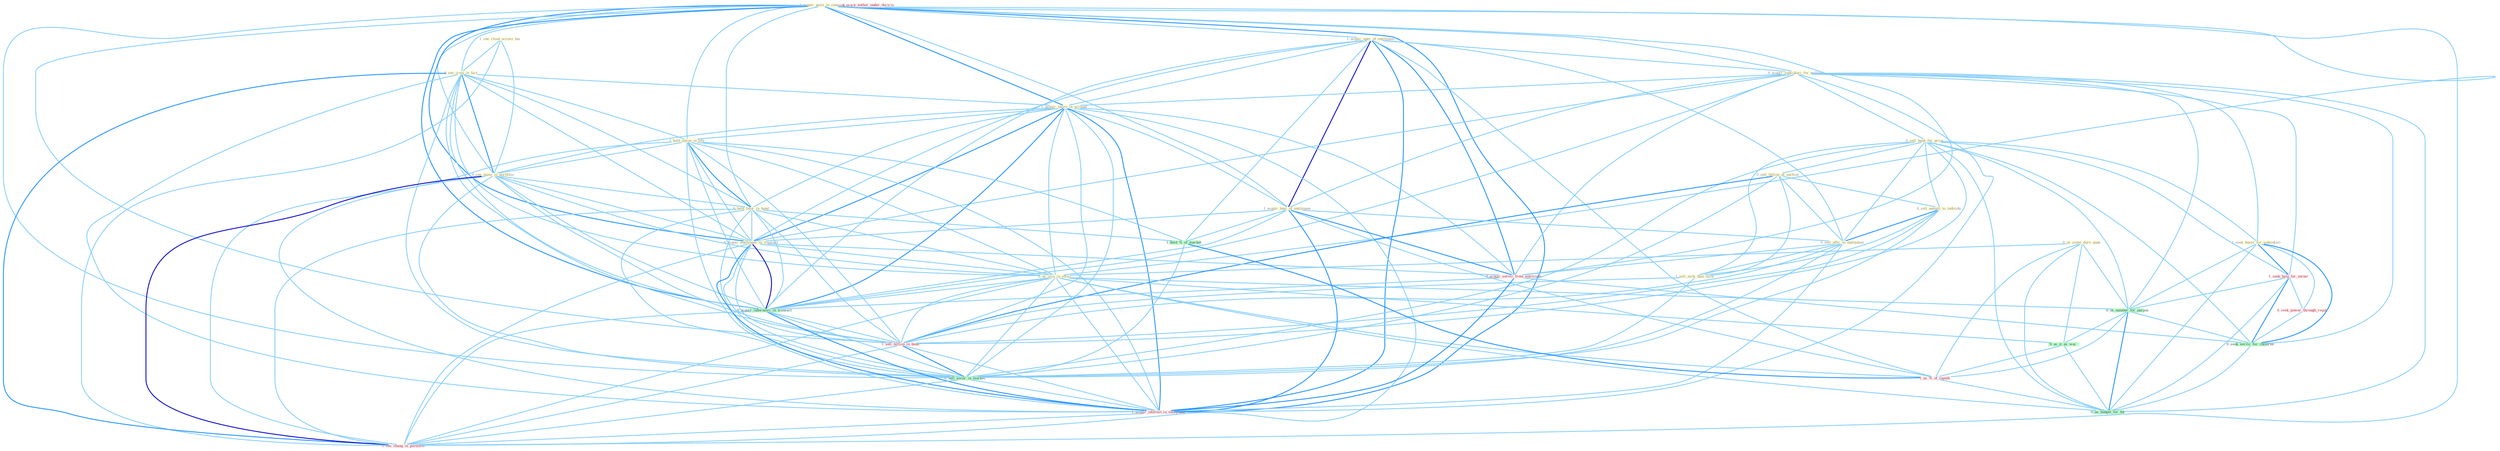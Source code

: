 Graph G{ 
    node
    [shape=polygon,style=filled,width=.5,height=.06,color="#BDFCC9",fixedsize=true,fontsize=4,
    fontcolor="#2f4f4f"];
    {node
    [color="#ffffe0", fontcolor="#8b7d6b"] "1_acquir_posit_in_compani " "1_acquir_oper_of_entitynam " "1_see_cloud_across_bai " "0_see_ironi_in_fact " "0_acquir_subsidiari_for_million " "0_sell_bank_for_price " "1_acquir_share_in_account " "0_us_some_dure_quak " "1_hold_anyon_in_life " "0_sell_billion_at_auction " "1_acquir_busi_of_entitynam " "0_sell_annuiti_to_individu " "0_see_name_in_portfolio " "0_hold_futur_in_hand " "0_acquir_entitynam_in_transact " "0_sell_offic_to_entitynam " "1_seek_buyer_for_subsidiari " "1_sell_milk_than_milk " "0_us_issu_in_effort "}
{node [color="#fff0f5", fontcolor="#b22222"] "1_seek_help_for_owner " "0_acquir_servic_from_entitynam " "0_seek_power_through_regul " "1_sell_billion_in_bond " "1_usurp_author_under_doctrin " "1_us_%_of_capabl " "1_acquir_interest_in_entitynam " "1_see_chang_in_portfolio "}
edge [color="#B0E2FF"];

	"1_acquir_posit_in_compani " -- "1_acquir_oper_of_entitynam " [w="1", color="#87cefa" ];
	"1_acquir_posit_in_compani " -- "0_see_ironi_in_fact " [w="1", color="#87cefa" ];
	"1_acquir_posit_in_compani " -- "0_acquir_subsidiari_for_million " [w="1", color="#87cefa" ];
	"1_acquir_posit_in_compani " -- "1_acquir_share_in_account " [w="2", color="#1e90ff" , len=0.8];
	"1_acquir_posit_in_compani " -- "1_hold_anyon_in_life " [w="1", color="#87cefa" ];
	"1_acquir_posit_in_compani " -- "1_acquir_busi_of_entitynam " [w="1", color="#87cefa" ];
	"1_acquir_posit_in_compani " -- "0_see_name_in_portfolio " [w="1", color="#87cefa" ];
	"1_acquir_posit_in_compani " -- "0_hold_futur_in_hand " [w="1", color="#87cefa" ];
	"1_acquir_posit_in_compani " -- "0_acquir_entitynam_in_transact " [w="2", color="#1e90ff" , len=0.8];
	"1_acquir_posit_in_compani " -- "0_us_issu_in_effort " [w="1", color="#87cefa" ];
	"1_acquir_posit_in_compani " -- "0_acquir_servic_from_entitynam " [w="1", color="#87cefa" ];
	"1_acquir_posit_in_compani " -- "0_acquir_laboratori_in_transact " [w="2", color="#1e90ff" , len=0.8];
	"1_acquir_posit_in_compani " -- "1_sell_billion_in_bond " [w="1", color="#87cefa" ];
	"1_acquir_posit_in_compani " -- "0_sell_secur_in_market " [w="1", color="#87cefa" ];
	"1_acquir_posit_in_compani " -- "1_acquir_interest_in_entitynam " [w="2", color="#1e90ff" , len=0.8];
	"1_acquir_posit_in_compani " -- "1_see_chang_in_portfolio " [w="1", color="#87cefa" ];
	"1_acquir_oper_of_entitynam " -- "0_acquir_subsidiari_for_million " [w="1", color="#87cefa" ];
	"1_acquir_oper_of_entitynam " -- "1_acquir_share_in_account " [w="1", color="#87cefa" ];
	"1_acquir_oper_of_entitynam " -- "1_acquir_busi_of_entitynam " [w="3", color="#0000cd" , len=0.6];
	"1_acquir_oper_of_entitynam " -- "0_acquir_entitynam_in_transact " [w="1", color="#87cefa" ];
	"1_acquir_oper_of_entitynam " -- "0_sell_offic_to_entitynam " [w="1", color="#87cefa" ];
	"1_acquir_oper_of_entitynam " -- "0_acquir_servic_from_entitynam " [w="2", color="#1e90ff" , len=0.8];
	"1_acquir_oper_of_entitynam " -- "1_hold_%_of_market " [w="1", color="#87cefa" ];
	"1_acquir_oper_of_entitynam " -- "0_acquir_laboratori_in_transact " [w="1", color="#87cefa" ];
	"1_acquir_oper_of_entitynam " -- "1_us_%_of_capabl " [w="1", color="#87cefa" ];
	"1_acquir_oper_of_entitynam " -- "1_acquir_interest_in_entitynam " [w="2", color="#1e90ff" , len=0.8];
	"1_see_cloud_across_bai " -- "0_see_ironi_in_fact " [w="1", color="#87cefa" ];
	"1_see_cloud_across_bai " -- "0_see_name_in_portfolio " [w="1", color="#87cefa" ];
	"1_see_cloud_across_bai " -- "1_see_chang_in_portfolio " [w="1", color="#87cefa" ];
	"0_see_ironi_in_fact " -- "1_acquir_share_in_account " [w="1", color="#87cefa" ];
	"0_see_ironi_in_fact " -- "1_hold_anyon_in_life " [w="1", color="#87cefa" ];
	"0_see_ironi_in_fact " -- "0_see_name_in_portfolio " [w="2", color="#1e90ff" , len=0.8];
	"0_see_ironi_in_fact " -- "0_hold_futur_in_hand " [w="1", color="#87cefa" ];
	"0_see_ironi_in_fact " -- "0_acquir_entitynam_in_transact " [w="1", color="#87cefa" ];
	"0_see_ironi_in_fact " -- "0_us_issu_in_effort " [w="1", color="#87cefa" ];
	"0_see_ironi_in_fact " -- "0_acquir_laboratori_in_transact " [w="1", color="#87cefa" ];
	"0_see_ironi_in_fact " -- "1_sell_billion_in_bond " [w="1", color="#87cefa" ];
	"0_see_ironi_in_fact " -- "0_sell_secur_in_market " [w="1", color="#87cefa" ];
	"0_see_ironi_in_fact " -- "1_acquir_interest_in_entitynam " [w="1", color="#87cefa" ];
	"0_see_ironi_in_fact " -- "1_see_chang_in_portfolio " [w="2", color="#1e90ff" , len=0.8];
	"0_acquir_subsidiari_for_million " -- "0_sell_bank_for_price " [w="1", color="#87cefa" ];
	"0_acquir_subsidiari_for_million " -- "1_acquir_share_in_account " [w="1", color="#87cefa" ];
	"0_acquir_subsidiari_for_million " -- "1_acquir_busi_of_entitynam " [w="1", color="#87cefa" ];
	"0_acquir_subsidiari_for_million " -- "0_acquir_entitynam_in_transact " [w="1", color="#87cefa" ];
	"0_acquir_subsidiari_for_million " -- "1_seek_buyer_for_subsidiari " [w="1", color="#87cefa" ];
	"0_acquir_subsidiari_for_million " -- "1_seek_help_for_owner " [w="1", color="#87cefa" ];
	"0_acquir_subsidiari_for_million " -- "0_acquir_servic_from_entitynam " [w="1", color="#87cefa" ];
	"0_acquir_subsidiari_for_million " -- "0_us_number_for_purpos " [w="1", color="#87cefa" ];
	"0_acquir_subsidiari_for_million " -- "0_acquir_laboratori_in_transact " [w="1", color="#87cefa" ];
	"0_acquir_subsidiari_for_million " -- "1_acquir_interest_in_entitynam " [w="1", color="#87cefa" ];
	"0_acquir_subsidiari_for_million " -- "0_seek_servic_for_children " [w="1", color="#87cefa" ];
	"0_acquir_subsidiari_for_million " -- "0_us_budget_for_thi " [w="1", color="#87cefa" ];
	"0_sell_bank_for_price " -- "0_sell_billion_at_auction " [w="1", color="#87cefa" ];
	"0_sell_bank_for_price " -- "0_sell_annuiti_to_individu " [w="1", color="#87cefa" ];
	"0_sell_bank_for_price " -- "0_sell_offic_to_entitynam " [w="1", color="#87cefa" ];
	"0_sell_bank_for_price " -- "1_seek_buyer_for_subsidiari " [w="1", color="#87cefa" ];
	"0_sell_bank_for_price " -- "1_sell_milk_than_milk " [w="1", color="#87cefa" ];
	"0_sell_bank_for_price " -- "1_seek_help_for_owner " [w="1", color="#87cefa" ];
	"0_sell_bank_for_price " -- "0_us_number_for_purpos " [w="1", color="#87cefa" ];
	"0_sell_bank_for_price " -- "1_sell_billion_in_bond " [w="1", color="#87cefa" ];
	"0_sell_bank_for_price " -- "0_sell_secur_in_market " [w="1", color="#87cefa" ];
	"0_sell_bank_for_price " -- "0_seek_servic_for_children " [w="1", color="#87cefa" ];
	"0_sell_bank_for_price " -- "0_us_budget_for_thi " [w="1", color="#87cefa" ];
	"1_acquir_share_in_account " -- "1_hold_anyon_in_life " [w="1", color="#87cefa" ];
	"1_acquir_share_in_account " -- "1_acquir_busi_of_entitynam " [w="1", color="#87cefa" ];
	"1_acquir_share_in_account " -- "0_see_name_in_portfolio " [w="1", color="#87cefa" ];
	"1_acquir_share_in_account " -- "0_hold_futur_in_hand " [w="1", color="#87cefa" ];
	"1_acquir_share_in_account " -- "0_acquir_entitynam_in_transact " [w="2", color="#1e90ff" , len=0.8];
	"1_acquir_share_in_account " -- "0_us_issu_in_effort " [w="1", color="#87cefa" ];
	"1_acquir_share_in_account " -- "0_acquir_servic_from_entitynam " [w="1", color="#87cefa" ];
	"1_acquir_share_in_account " -- "0_acquir_laboratori_in_transact " [w="2", color="#1e90ff" , len=0.8];
	"1_acquir_share_in_account " -- "1_sell_billion_in_bond " [w="1", color="#87cefa" ];
	"1_acquir_share_in_account " -- "0_sell_secur_in_market " [w="1", color="#87cefa" ];
	"1_acquir_share_in_account " -- "1_acquir_interest_in_entitynam " [w="2", color="#1e90ff" , len=0.8];
	"1_acquir_share_in_account " -- "1_see_chang_in_portfolio " [w="1", color="#87cefa" ];
	"0_us_some_dure_quak " -- "0_us_issu_in_effort " [w="1", color="#87cefa" ];
	"0_us_some_dure_quak " -- "0_us_number_for_purpos " [w="1", color="#87cefa" ];
	"0_us_some_dure_quak " -- "0_us_it_as_wai " [w="1", color="#87cefa" ];
	"0_us_some_dure_quak " -- "1_us_%_of_capabl " [w="1", color="#87cefa" ];
	"0_us_some_dure_quak " -- "0_us_budget_for_thi " [w="1", color="#87cefa" ];
	"1_hold_anyon_in_life " -- "0_see_name_in_portfolio " [w="1", color="#87cefa" ];
	"1_hold_anyon_in_life " -- "0_hold_futur_in_hand " [w="2", color="#1e90ff" , len=0.8];
	"1_hold_anyon_in_life " -- "0_acquir_entitynam_in_transact " [w="1", color="#87cefa" ];
	"1_hold_anyon_in_life " -- "0_us_issu_in_effort " [w="1", color="#87cefa" ];
	"1_hold_anyon_in_life " -- "1_hold_%_of_market " [w="1", color="#87cefa" ];
	"1_hold_anyon_in_life " -- "0_acquir_laboratori_in_transact " [w="1", color="#87cefa" ];
	"1_hold_anyon_in_life " -- "1_sell_billion_in_bond " [w="1", color="#87cefa" ];
	"1_hold_anyon_in_life " -- "0_sell_secur_in_market " [w="1", color="#87cefa" ];
	"1_hold_anyon_in_life " -- "1_acquir_interest_in_entitynam " [w="1", color="#87cefa" ];
	"1_hold_anyon_in_life " -- "1_see_chang_in_portfolio " [w="1", color="#87cefa" ];
	"0_sell_billion_at_auction " -- "0_sell_annuiti_to_individu " [w="1", color="#87cefa" ];
	"0_sell_billion_at_auction " -- "0_sell_offic_to_entitynam " [w="1", color="#87cefa" ];
	"0_sell_billion_at_auction " -- "1_sell_milk_than_milk " [w="1", color="#87cefa" ];
	"0_sell_billion_at_auction " -- "1_sell_billion_in_bond " [w="2", color="#1e90ff" , len=0.8];
	"0_sell_billion_at_auction " -- "0_sell_secur_in_market " [w="1", color="#87cefa" ];
	"1_acquir_busi_of_entitynam " -- "0_acquir_entitynam_in_transact " [w="1", color="#87cefa" ];
	"1_acquir_busi_of_entitynam " -- "0_sell_offic_to_entitynam " [w="1", color="#87cefa" ];
	"1_acquir_busi_of_entitynam " -- "0_acquir_servic_from_entitynam " [w="2", color="#1e90ff" , len=0.8];
	"1_acquir_busi_of_entitynam " -- "1_hold_%_of_market " [w="1", color="#87cefa" ];
	"1_acquir_busi_of_entitynam " -- "0_acquir_laboratori_in_transact " [w="1", color="#87cefa" ];
	"1_acquir_busi_of_entitynam " -- "1_us_%_of_capabl " [w="1", color="#87cefa" ];
	"1_acquir_busi_of_entitynam " -- "1_acquir_interest_in_entitynam " [w="2", color="#1e90ff" , len=0.8];
	"0_sell_annuiti_to_individu " -- "0_sell_offic_to_entitynam " [w="2", color="#1e90ff" , len=0.8];
	"0_sell_annuiti_to_individu " -- "1_sell_milk_than_milk " [w="1", color="#87cefa" ];
	"0_sell_annuiti_to_individu " -- "1_sell_billion_in_bond " [w="1", color="#87cefa" ];
	"0_sell_annuiti_to_individu " -- "0_sell_secur_in_market " [w="1", color="#87cefa" ];
	"0_see_name_in_portfolio " -- "0_hold_futur_in_hand " [w="1", color="#87cefa" ];
	"0_see_name_in_portfolio " -- "0_acquir_entitynam_in_transact " [w="1", color="#87cefa" ];
	"0_see_name_in_portfolio " -- "0_us_issu_in_effort " [w="1", color="#87cefa" ];
	"0_see_name_in_portfolio " -- "0_acquir_laboratori_in_transact " [w="1", color="#87cefa" ];
	"0_see_name_in_portfolio " -- "1_sell_billion_in_bond " [w="1", color="#87cefa" ];
	"0_see_name_in_portfolio " -- "0_sell_secur_in_market " [w="1", color="#87cefa" ];
	"0_see_name_in_portfolio " -- "1_acquir_interest_in_entitynam " [w="1", color="#87cefa" ];
	"0_see_name_in_portfolio " -- "1_see_chang_in_portfolio " [w="3", color="#0000cd" , len=0.6];
	"0_hold_futur_in_hand " -- "0_acquir_entitynam_in_transact " [w="1", color="#87cefa" ];
	"0_hold_futur_in_hand " -- "0_us_issu_in_effort " [w="1", color="#87cefa" ];
	"0_hold_futur_in_hand " -- "1_hold_%_of_market " [w="1", color="#87cefa" ];
	"0_hold_futur_in_hand " -- "0_acquir_laboratori_in_transact " [w="1", color="#87cefa" ];
	"0_hold_futur_in_hand " -- "1_sell_billion_in_bond " [w="1", color="#87cefa" ];
	"0_hold_futur_in_hand " -- "0_sell_secur_in_market " [w="1", color="#87cefa" ];
	"0_hold_futur_in_hand " -- "1_acquir_interest_in_entitynam " [w="1", color="#87cefa" ];
	"0_hold_futur_in_hand " -- "1_see_chang_in_portfolio " [w="1", color="#87cefa" ];
	"0_acquir_entitynam_in_transact " -- "0_us_issu_in_effort " [w="1", color="#87cefa" ];
	"0_acquir_entitynam_in_transact " -- "0_acquir_servic_from_entitynam " [w="1", color="#87cefa" ];
	"0_acquir_entitynam_in_transact " -- "0_acquir_laboratori_in_transact " [w="3", color="#0000cd" , len=0.6];
	"0_acquir_entitynam_in_transact " -- "1_sell_billion_in_bond " [w="1", color="#87cefa" ];
	"0_acquir_entitynam_in_transact " -- "0_sell_secur_in_market " [w="1", color="#87cefa" ];
	"0_acquir_entitynam_in_transact " -- "1_acquir_interest_in_entitynam " [w="2", color="#1e90ff" , len=0.8];
	"0_acquir_entitynam_in_transact " -- "1_see_chang_in_portfolio " [w="1", color="#87cefa" ];
	"0_sell_offic_to_entitynam " -- "1_sell_milk_than_milk " [w="1", color="#87cefa" ];
	"0_sell_offic_to_entitynam " -- "0_acquir_servic_from_entitynam " [w="1", color="#87cefa" ];
	"0_sell_offic_to_entitynam " -- "1_sell_billion_in_bond " [w="1", color="#87cefa" ];
	"0_sell_offic_to_entitynam " -- "0_sell_secur_in_market " [w="1", color="#87cefa" ];
	"0_sell_offic_to_entitynam " -- "1_acquir_interest_in_entitynam " [w="1", color="#87cefa" ];
	"1_seek_buyer_for_subsidiari " -- "1_seek_help_for_owner " [w="2", color="#1e90ff" , len=0.8];
	"1_seek_buyer_for_subsidiari " -- "0_seek_power_through_regul " [w="1", color="#87cefa" ];
	"1_seek_buyer_for_subsidiari " -- "0_us_number_for_purpos " [w="1", color="#87cefa" ];
	"1_seek_buyer_for_subsidiari " -- "0_seek_servic_for_children " [w="2", color="#1e90ff" , len=0.8];
	"1_seek_buyer_for_subsidiari " -- "0_us_budget_for_thi " [w="1", color="#87cefa" ];
	"1_sell_milk_than_milk " -- "1_sell_billion_in_bond " [w="1", color="#87cefa" ];
	"1_sell_milk_than_milk " -- "0_sell_secur_in_market " [w="1", color="#87cefa" ];
	"0_us_issu_in_effort " -- "0_us_number_for_purpos " [w="1", color="#87cefa" ];
	"0_us_issu_in_effort " -- "0_acquir_laboratori_in_transact " [w="1", color="#87cefa" ];
	"0_us_issu_in_effort " -- "1_sell_billion_in_bond " [w="1", color="#87cefa" ];
	"0_us_issu_in_effort " -- "0_us_it_as_wai " [w="1", color="#87cefa" ];
	"0_us_issu_in_effort " -- "1_us_%_of_capabl " [w="1", color="#87cefa" ];
	"0_us_issu_in_effort " -- "0_sell_secur_in_market " [w="1", color="#87cefa" ];
	"0_us_issu_in_effort " -- "1_acquir_interest_in_entitynam " [w="1", color="#87cefa" ];
	"0_us_issu_in_effort " -- "1_see_chang_in_portfolio " [w="1", color="#87cefa" ];
	"0_us_issu_in_effort " -- "0_us_budget_for_thi " [w="1", color="#87cefa" ];
	"1_seek_help_for_owner " -- "0_seek_power_through_regul " [w="1", color="#87cefa" ];
	"1_seek_help_for_owner " -- "0_us_number_for_purpos " [w="1", color="#87cefa" ];
	"1_seek_help_for_owner " -- "0_seek_servic_for_children " [w="2", color="#1e90ff" , len=0.8];
	"1_seek_help_for_owner " -- "0_us_budget_for_thi " [w="1", color="#87cefa" ];
	"0_acquir_servic_from_entitynam " -- "0_acquir_laboratori_in_transact " [w="1", color="#87cefa" ];
	"0_acquir_servic_from_entitynam " -- "1_acquir_interest_in_entitynam " [w="2", color="#1e90ff" , len=0.8];
	"0_acquir_servic_from_entitynam " -- "0_seek_servic_for_children " [w="1", color="#87cefa" ];
	"1_hold_%_of_market " -- "1_us_%_of_capabl " [w="2", color="#1e90ff" , len=0.8];
	"1_hold_%_of_market " -- "0_sell_secur_in_market " [w="1", color="#87cefa" ];
	"0_seek_power_through_regul " -- "0_seek_servic_for_children " [w="1", color="#87cefa" ];
	"0_us_number_for_purpos " -- "0_us_it_as_wai " [w="1", color="#87cefa" ];
	"0_us_number_for_purpos " -- "1_us_%_of_capabl " [w="1", color="#87cefa" ];
	"0_us_number_for_purpos " -- "0_seek_servic_for_children " [w="1", color="#87cefa" ];
	"0_us_number_for_purpos " -- "0_us_budget_for_thi " [w="2", color="#1e90ff" , len=0.8];
	"0_acquir_laboratori_in_transact " -- "1_sell_billion_in_bond " [w="1", color="#87cefa" ];
	"0_acquir_laboratori_in_transact " -- "0_sell_secur_in_market " [w="1", color="#87cefa" ];
	"0_acquir_laboratori_in_transact " -- "1_acquir_interest_in_entitynam " [w="2", color="#1e90ff" , len=0.8];
	"0_acquir_laboratori_in_transact " -- "1_see_chang_in_portfolio " [w="1", color="#87cefa" ];
	"1_sell_billion_in_bond " -- "0_sell_secur_in_market " [w="2", color="#1e90ff" , len=0.8];
	"1_sell_billion_in_bond " -- "1_acquir_interest_in_entitynam " [w="1", color="#87cefa" ];
	"1_sell_billion_in_bond " -- "1_see_chang_in_portfolio " [w="1", color="#87cefa" ];
	"0_us_it_as_wai " -- "1_us_%_of_capabl " [w="1", color="#87cefa" ];
	"0_us_it_as_wai " -- "0_us_budget_for_thi " [w="1", color="#87cefa" ];
	"1_us_%_of_capabl " -- "0_us_budget_for_thi " [w="1", color="#87cefa" ];
	"0_sell_secur_in_market " -- "1_acquir_interest_in_entitynam " [w="1", color="#87cefa" ];
	"0_sell_secur_in_market " -- "1_see_chang_in_portfolio " [w="1", color="#87cefa" ];
	"1_acquir_interest_in_entitynam " -- "1_see_chang_in_portfolio " [w="1", color="#87cefa" ];
	"0_seek_servic_for_children " -- "0_us_budget_for_thi " [w="1", color="#87cefa" ];
}